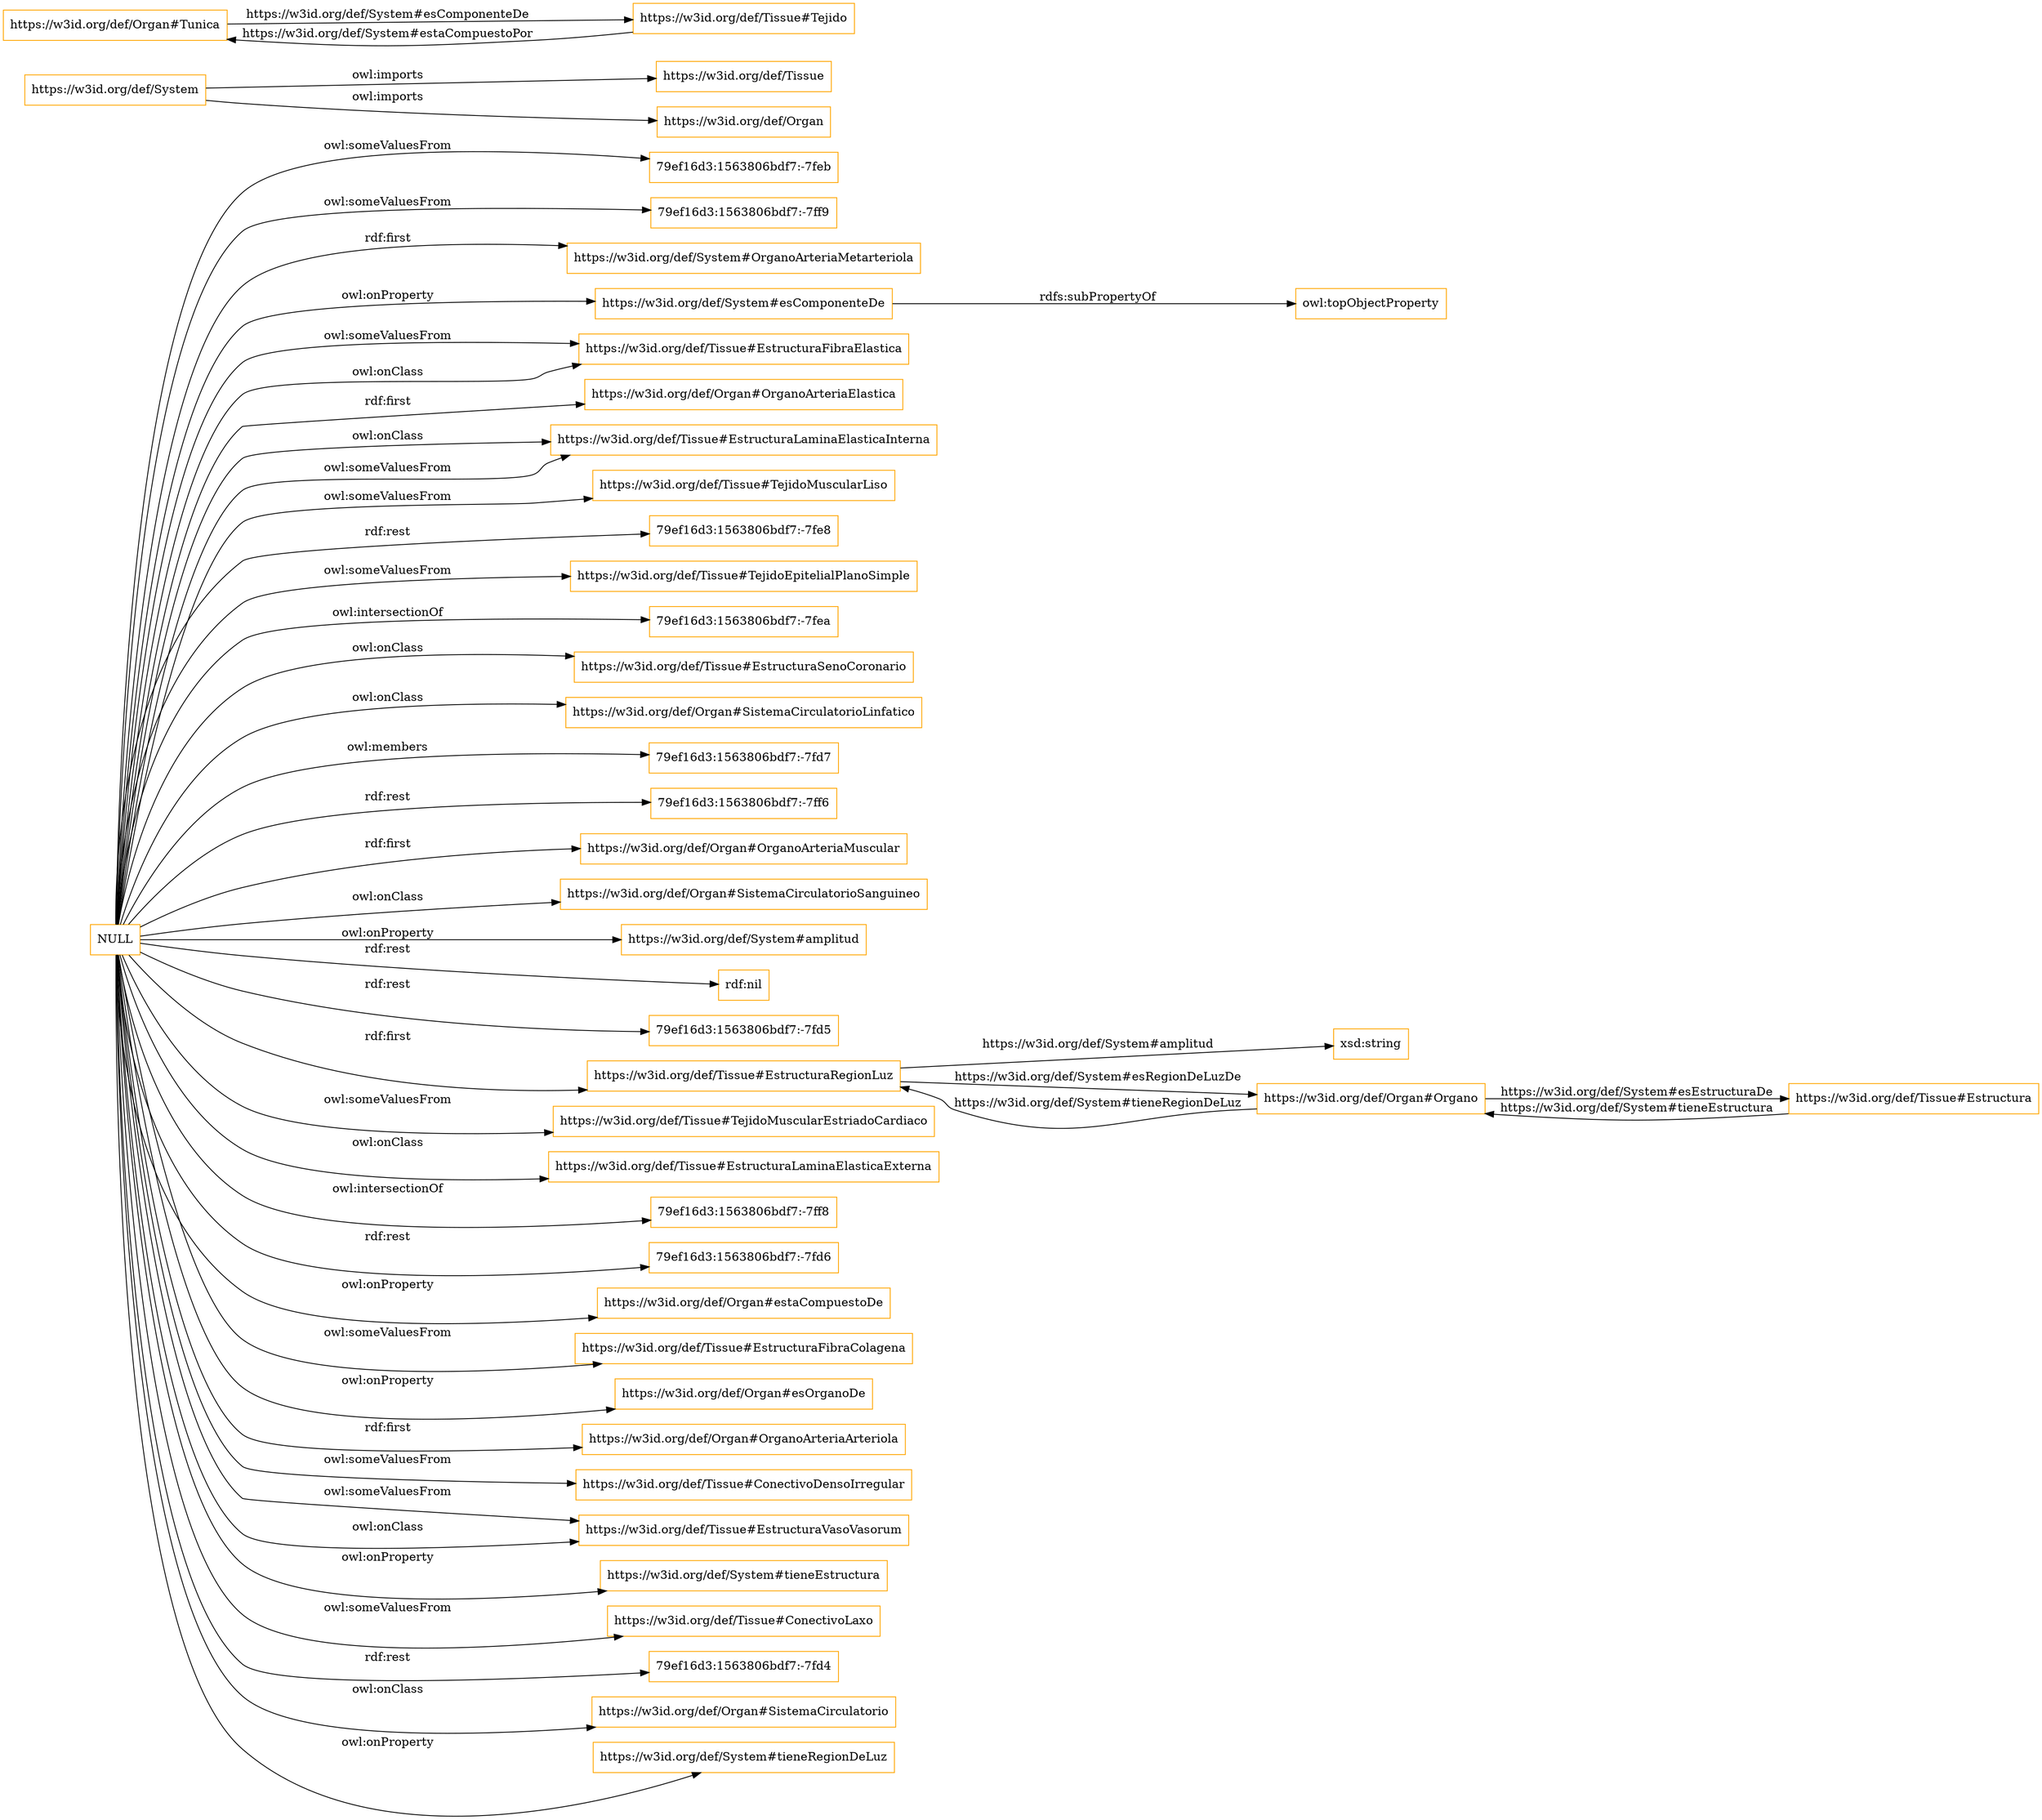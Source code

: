digraph ar2dtool_diagram { 
rankdir=LR;
size="1501"
node [shape = rectangle, color="orange"]; "79ef16d3:1563806bdf7:-7feb" "79ef16d3:1563806bdf7:-7ff9" "https://w3id.org/def/System#OrganoArteriaMetarteriola" ; /*classes style*/
	"https://w3id.org/def/System" -> "https://w3id.org/def/Tissue" [ label = "owl:imports" ];
	"https://w3id.org/def/System" -> "https://w3id.org/def/Organ" [ label = "owl:imports" ];
	"https://w3id.org/def/System#esComponenteDe" -> "owl:topObjectProperty" [ label = "rdfs:subPropertyOf" ];
	"NULL" -> "https://w3id.org/def/Tissue#EstructuraFibraElastica" [ label = "owl:someValuesFrom" ];
	"NULL" -> "https://w3id.org/def/Organ#OrganoArteriaElastica" [ label = "rdf:first" ];
	"NULL" -> "https://w3id.org/def/Tissue#EstructuraLaminaElasticaInterna" [ label = "owl:onClass" ];
	"NULL" -> "https://w3id.org/def/System#OrganoArteriaMetarteriola" [ label = "rdf:first" ];
	"NULL" -> "https://w3id.org/def/Tissue#TejidoMuscularLiso" [ label = "owl:someValuesFrom" ];
	"NULL" -> "79ef16d3:1563806bdf7:-7fe8" [ label = "rdf:rest" ];
	"NULL" -> "https://w3id.org/def/Tissue#TejidoEpitelialPlanoSimple" [ label = "owl:someValuesFrom" ];
	"NULL" -> "79ef16d3:1563806bdf7:-7ff9" [ label = "owl:someValuesFrom" ];
	"NULL" -> "79ef16d3:1563806bdf7:-7fea" [ label = "owl:intersectionOf" ];
	"NULL" -> "https://w3id.org/def/Tissue#EstructuraSenoCoronario" [ label = "owl:onClass" ];
	"NULL" -> "https://w3id.org/def/Organ#SistemaCirculatorioLinfatico" [ label = "owl:onClass" ];
	"NULL" -> "79ef16d3:1563806bdf7:-7fd7" [ label = "owl:members" ];
	"NULL" -> "79ef16d3:1563806bdf7:-7feb" [ label = "owl:someValuesFrom" ];
	"NULL" -> "79ef16d3:1563806bdf7:-7ff6" [ label = "rdf:rest" ];
	"NULL" -> "https://w3id.org/def/Organ#OrganoArteriaMuscular" [ label = "rdf:first" ];
	"NULL" -> "https://w3id.org/def/Organ#SistemaCirculatorioSanguineo" [ label = "owl:onClass" ];
	"NULL" -> "https://w3id.org/def/System#amplitud" [ label = "owl:onProperty" ];
	"NULL" -> "rdf:nil" [ label = "rdf:rest" ];
	"NULL" -> "79ef16d3:1563806bdf7:-7fd5" [ label = "rdf:rest" ];
	"NULL" -> "https://w3id.org/def/Tissue#EstructuraFibraElastica" [ label = "owl:onClass" ];
	"NULL" -> "https://w3id.org/def/Tissue#EstructuraRegionLuz" [ label = "rdf:first" ];
	"NULL" -> "https://w3id.org/def/Tissue#TejidoMuscularEstriadoCardiaco" [ label = "owl:someValuesFrom" ];
	"NULL" -> "https://w3id.org/def/Tissue#EstructuraLaminaElasticaInterna" [ label = "owl:someValuesFrom" ];
	"NULL" -> "https://w3id.org/def/Tissue#EstructuraLaminaElasticaExterna" [ label = "owl:onClass" ];
	"NULL" -> "79ef16d3:1563806bdf7:-7ff8" [ label = "owl:intersectionOf" ];
	"NULL" -> "79ef16d3:1563806bdf7:-7fd6" [ label = "rdf:rest" ];
	"NULL" -> "https://w3id.org/def/Organ#estaCompuestoDe" [ label = "owl:onProperty" ];
	"NULL" -> "https://w3id.org/def/Tissue#EstructuraFibraColagena" [ label = "owl:someValuesFrom" ];
	"NULL" -> "https://w3id.org/def/System#esComponenteDe" [ label = "owl:onProperty" ];
	"NULL" -> "https://w3id.org/def/Organ#esOrganoDe" [ label = "owl:onProperty" ];
	"NULL" -> "https://w3id.org/def/Organ#OrganoArteriaArteriola" [ label = "rdf:first" ];
	"NULL" -> "https://w3id.org/def/Tissue#ConectivoDensoIrregular" [ label = "owl:someValuesFrom" ];
	"NULL" -> "https://w3id.org/def/Tissue#EstructuraVasoVasorum" [ label = "owl:someValuesFrom" ];
	"NULL" -> "https://w3id.org/def/System#tieneEstructura" [ label = "owl:onProperty" ];
	"NULL" -> "https://w3id.org/def/Tissue#ConectivoLaxo" [ label = "owl:someValuesFrom" ];
	"NULL" -> "79ef16d3:1563806bdf7:-7fd4" [ label = "rdf:rest" ];
	"NULL" -> "https://w3id.org/def/Organ#SistemaCirculatorio" [ label = "owl:onClass" ];
	"NULL" -> "https://w3id.org/def/System#tieneRegionDeLuz" [ label = "owl:onProperty" ];
	"NULL" -> "https://w3id.org/def/Tissue#EstructuraVasoVasorum" [ label = "owl:onClass" ];
	"https://w3id.org/def/Organ#Tunica" -> "https://w3id.org/def/Tissue#Tejido" [ label = "https://w3id.org/def/System#esComponenteDe" ];
	"https://w3id.org/def/Tissue#EstructuraRegionLuz" -> "xsd:string" [ label = "https://w3id.org/def/System#amplitud" ];
	"https://w3id.org/def/Tissue#EstructuraRegionLuz" -> "https://w3id.org/def/Organ#Organo" [ label = "https://w3id.org/def/System#esRegionDeLuzDe" ];
	"https://w3id.org/def/Tissue#Tejido" -> "https://w3id.org/def/Organ#Tunica" [ label = "https://w3id.org/def/System#estaCompuestoPor" ];
	"https://w3id.org/def/Organ#Organo" -> "https://w3id.org/def/Tissue#Estructura" [ label = "https://w3id.org/def/System#esEstructuraDe" ];
	"https://w3id.org/def/Organ#Organo" -> "https://w3id.org/def/Tissue#EstructuraRegionLuz" [ label = "https://w3id.org/def/System#tieneRegionDeLuz" ];
	"https://w3id.org/def/Tissue#Estructura" -> "https://w3id.org/def/Organ#Organo" [ label = "https://w3id.org/def/System#tieneEstructura" ];

}
